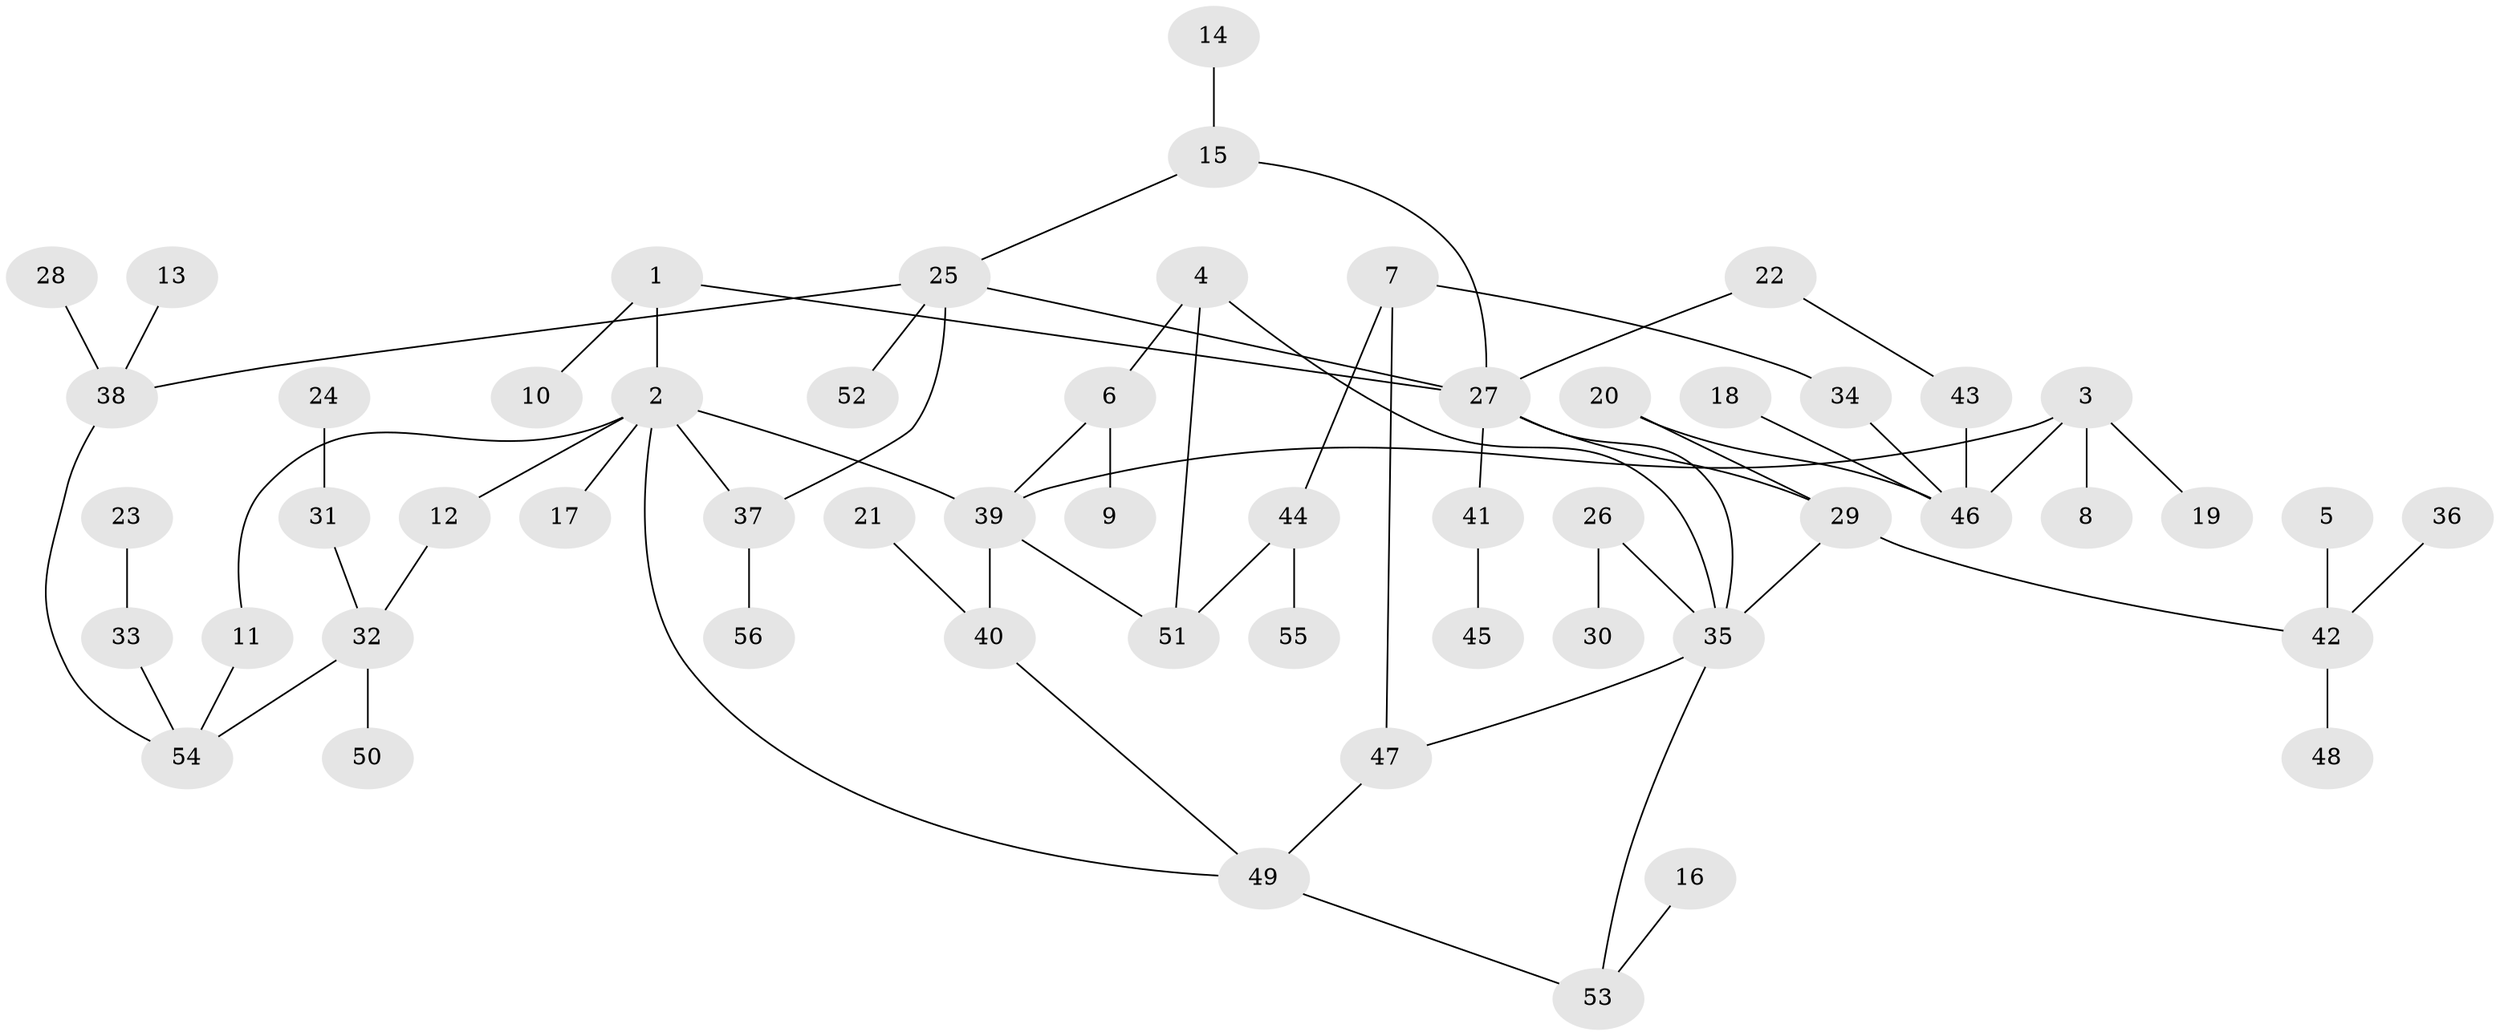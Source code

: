 // original degree distribution, {6: 0.017857142857142856, 5: 0.03571428571428571, 8: 0.008928571428571428, 3: 0.22321428571428573, 4: 0.08035714285714286, 2: 0.26785714285714285, 1: 0.36607142857142855}
// Generated by graph-tools (version 1.1) at 2025/49/03/09/25 03:49:25]
// undirected, 56 vertices, 69 edges
graph export_dot {
graph [start="1"]
  node [color=gray90,style=filled];
  1;
  2;
  3;
  4;
  5;
  6;
  7;
  8;
  9;
  10;
  11;
  12;
  13;
  14;
  15;
  16;
  17;
  18;
  19;
  20;
  21;
  22;
  23;
  24;
  25;
  26;
  27;
  28;
  29;
  30;
  31;
  32;
  33;
  34;
  35;
  36;
  37;
  38;
  39;
  40;
  41;
  42;
  43;
  44;
  45;
  46;
  47;
  48;
  49;
  50;
  51;
  52;
  53;
  54;
  55;
  56;
  1 -- 2 [weight=1.0];
  1 -- 10 [weight=1.0];
  1 -- 27 [weight=1.0];
  2 -- 11 [weight=1.0];
  2 -- 12 [weight=1.0];
  2 -- 17 [weight=1.0];
  2 -- 37 [weight=1.0];
  2 -- 39 [weight=1.0];
  2 -- 49 [weight=1.0];
  3 -- 8 [weight=1.0];
  3 -- 19 [weight=1.0];
  3 -- 39 [weight=1.0];
  3 -- 46 [weight=1.0];
  4 -- 6 [weight=1.0];
  4 -- 35 [weight=1.0];
  4 -- 51 [weight=1.0];
  5 -- 42 [weight=1.0];
  6 -- 9 [weight=1.0];
  6 -- 39 [weight=1.0];
  7 -- 34 [weight=1.0];
  7 -- 44 [weight=1.0];
  7 -- 47 [weight=1.0];
  11 -- 54 [weight=1.0];
  12 -- 32 [weight=1.0];
  13 -- 38 [weight=1.0];
  14 -- 15 [weight=1.0];
  15 -- 25 [weight=1.0];
  15 -- 27 [weight=1.0];
  16 -- 53 [weight=1.0];
  18 -- 46 [weight=1.0];
  20 -- 29 [weight=1.0];
  20 -- 46 [weight=1.0];
  21 -- 40 [weight=1.0];
  22 -- 27 [weight=1.0];
  22 -- 43 [weight=1.0];
  23 -- 33 [weight=1.0];
  24 -- 31 [weight=1.0];
  25 -- 27 [weight=1.0];
  25 -- 37 [weight=1.0];
  25 -- 38 [weight=1.0];
  25 -- 52 [weight=1.0];
  26 -- 30 [weight=1.0];
  26 -- 35 [weight=1.0];
  27 -- 29 [weight=1.0];
  27 -- 35 [weight=1.0];
  27 -- 41 [weight=1.0];
  28 -- 38 [weight=1.0];
  29 -- 35 [weight=1.0];
  29 -- 42 [weight=1.0];
  31 -- 32 [weight=1.0];
  32 -- 50 [weight=1.0];
  32 -- 54 [weight=1.0];
  33 -- 54 [weight=1.0];
  34 -- 46 [weight=1.0];
  35 -- 47 [weight=1.0];
  35 -- 53 [weight=1.0];
  36 -- 42 [weight=1.0];
  37 -- 56 [weight=1.0];
  38 -- 54 [weight=1.0];
  39 -- 40 [weight=1.0];
  39 -- 51 [weight=1.0];
  40 -- 49 [weight=1.0];
  41 -- 45 [weight=1.0];
  42 -- 48 [weight=1.0];
  43 -- 46 [weight=1.0];
  44 -- 51 [weight=1.0];
  44 -- 55 [weight=1.0];
  47 -- 49 [weight=1.0];
  49 -- 53 [weight=1.0];
}
